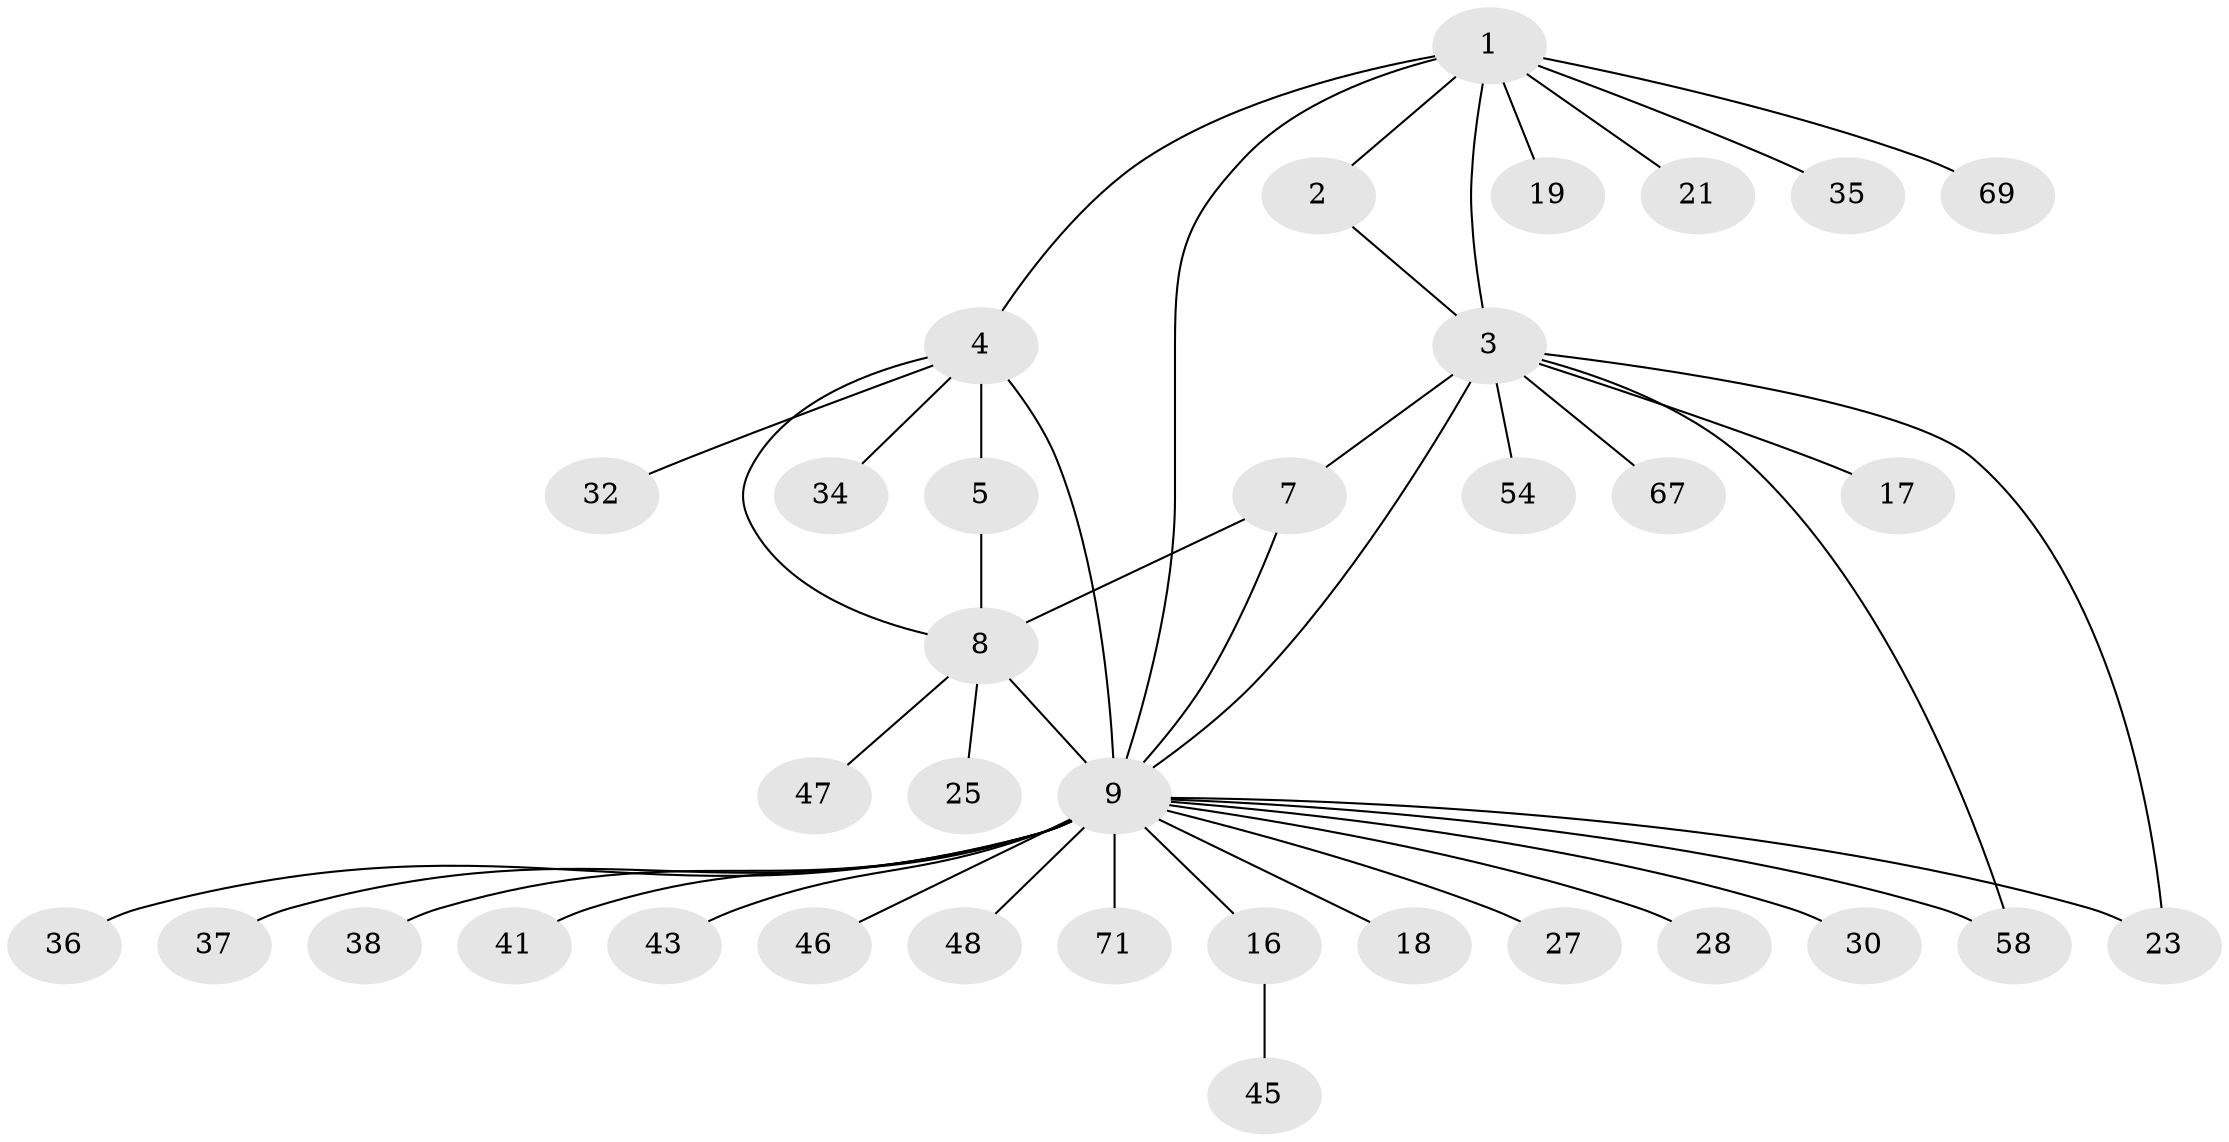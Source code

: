 // original degree distribution, {8: 0.04225352112676056, 2: 0.18309859154929578, 7: 0.028169014084507043, 3: 0.07042253521126761, 6: 0.04225352112676056, 4: 0.04225352112676056, 5: 0.014084507042253521, 9: 0.014084507042253521, 10: 0.014084507042253521, 1: 0.5492957746478874}
// Generated by graph-tools (version 1.1) at 2025/16/03/09/25 04:16:09]
// undirected, 35 vertices, 43 edges
graph export_dot {
graph [start="1"]
  node [color=gray90,style=filled];
  1;
  2;
  3 [super="+14"];
  4 [super="+6+65+31"];
  5 [super="+57"];
  7 [super="+49"];
  8;
  9 [super="+10"];
  16 [super="+33+39"];
  17;
  18;
  19;
  21 [super="+55+29"];
  23 [super="+50"];
  25;
  27 [super="+59"];
  28 [super="+70"];
  30;
  32;
  34 [super="+56"];
  35;
  36;
  37 [super="+68"];
  38 [super="+62"];
  41;
  43;
  45;
  46;
  47;
  48;
  54 [super="+64"];
  58;
  67;
  69;
  71;
  1 -- 2;
  1 -- 3;
  1 -- 19;
  1 -- 21;
  1 -- 35;
  1 -- 69;
  1 -- 4;
  1 -- 9;
  2 -- 3;
  3 -- 7;
  3 -- 17;
  3 -- 23;
  3 -- 58;
  3 -- 67;
  3 -- 54;
  3 -- 9 [weight=2];
  4 -- 5 [weight=2];
  4 -- 8;
  4 -- 32;
  4 -- 34;
  4 -- 9 [weight=2];
  5 -- 8;
  7 -- 8;
  7 -- 9;
  8 -- 9 [weight=2];
  8 -- 25;
  8 -- 47;
  9 -- 16;
  9 -- 23;
  9 -- 38;
  9 -- 48;
  9 -- 71;
  9 -- 36;
  9 -- 37 [weight=2];
  9 -- 41 [weight=2];
  9 -- 43;
  9 -- 46;
  9 -- 18;
  9 -- 58;
  9 -- 27;
  9 -- 28;
  9 -- 30;
  16 -- 45;
}
